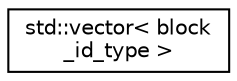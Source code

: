 digraph "Graphical Class Hierarchy"
{
  edge [fontname="Helvetica",fontsize="10",labelfontname="Helvetica",labelfontsize="10"];
  node [fontname="Helvetica",fontsize="10",shape=record];
  rankdir="LR";
  Node0 [label="std::vector\< block\l_id_type \>",height=0.2,width=0.4,color="black", fillcolor="white", style="filled",URL="$classstd_1_1vector.html"];
}

